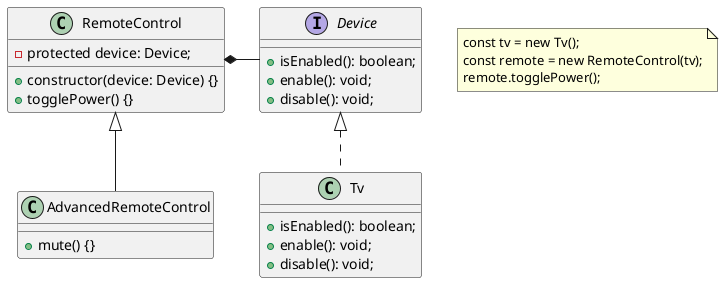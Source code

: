 @startuml
note as n1
const tv = new Tv();
const remote = new RemoteControl(tv);
remote.togglePower();
end note

interface Device {
    + isEnabled(): boolean;
    + enable(): void;
    + disable(): void;
}

class Tv implements Device {
    + isEnabled(): boolean;
    + enable(): void;
    + disable(): void;
}

class RemoteControl {
    - protected device: Device;
    + constructor(device: Device) {}
    + togglePower() {}
}

class AdvancedRemoteControl extends RemoteControl {
    + mute() {}
}

RemoteControl *- Device
@enduml